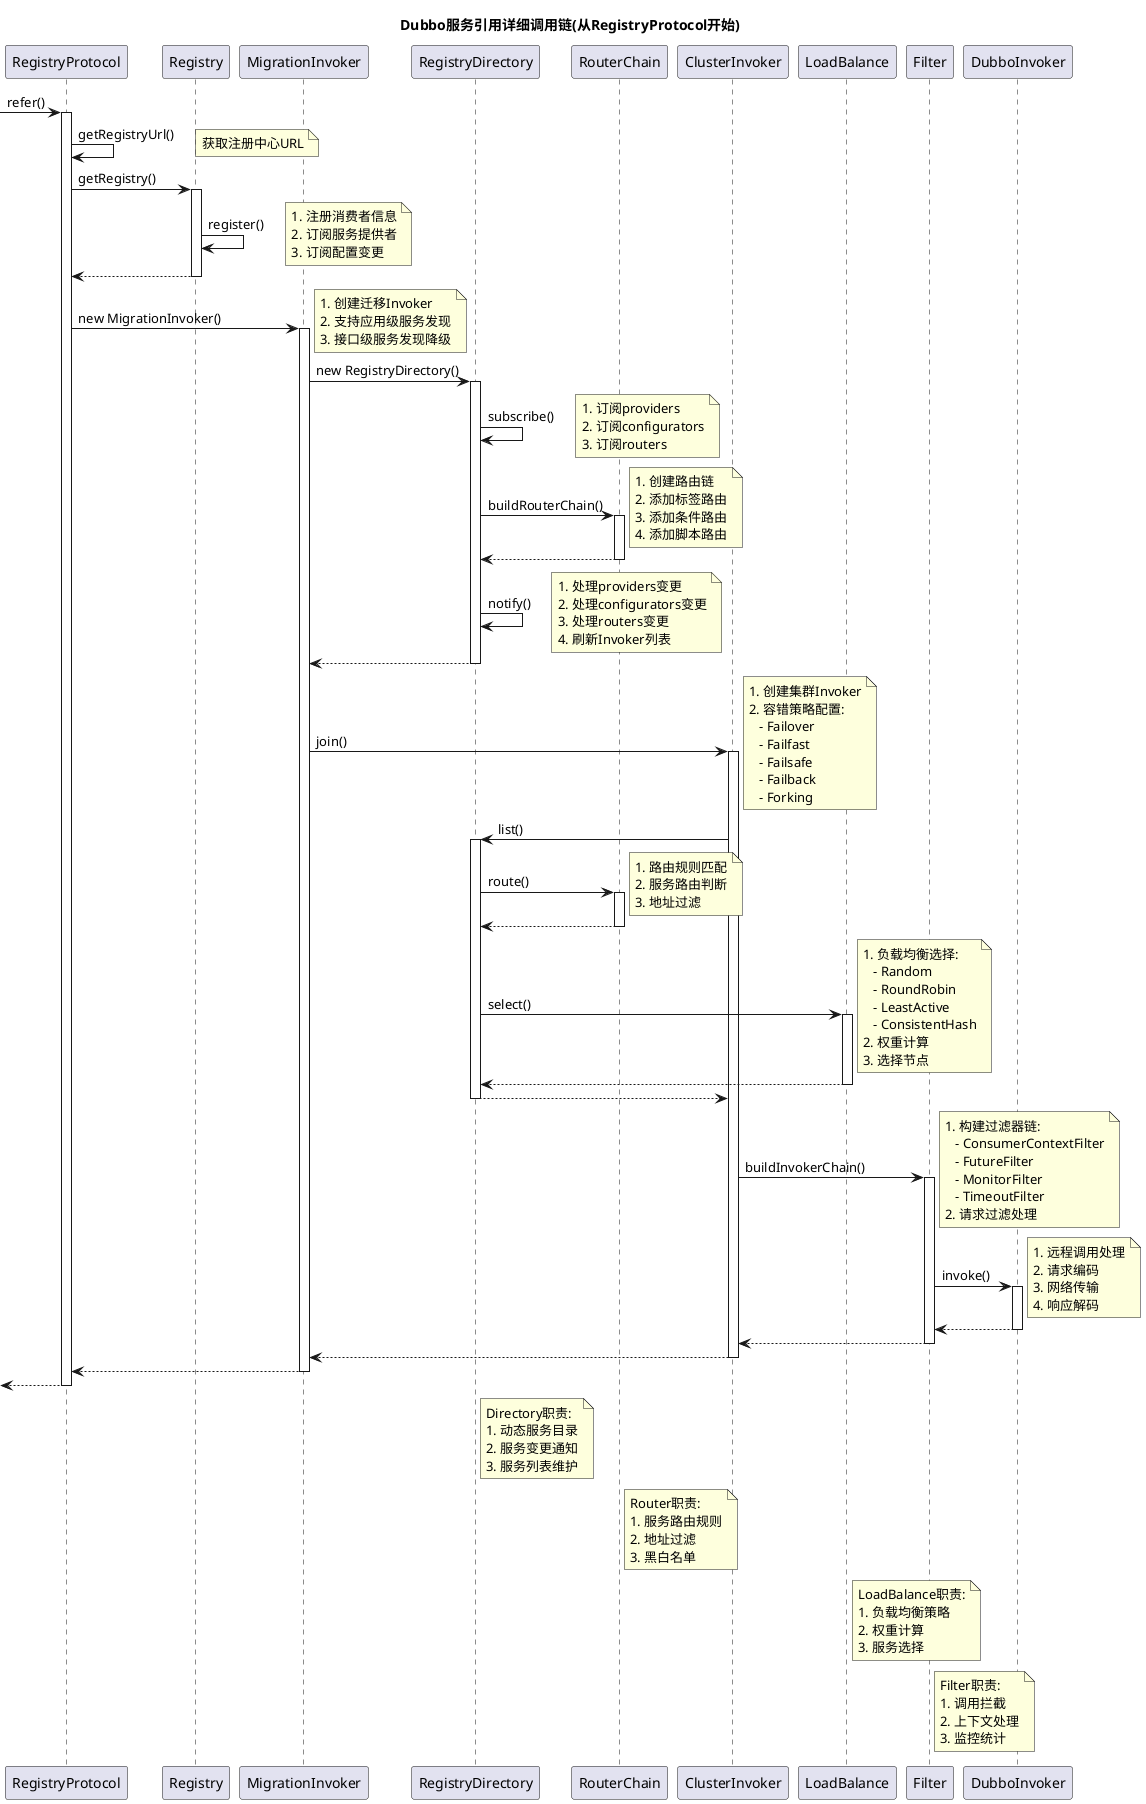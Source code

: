 @startuml
title Dubbo服务引用详细调用链(从RegistryProtocol开始)

participant "RegistryProtocol" as registry
participant "Registry" as reg
participant "MigrationInvoker" as migration
participant "RegistryDirectory" as directory
participant "RouterChain" as router
participant "ClusterInvoker" as cluster
participant "LoadBalance" as loadBalance
participant "Filter" as filter
participant "DubboInvoker" as invoker

-> registry: refer()
activate registry

registry -> registry: getRegistryUrl()
note right: 获取注册中心URL

registry -> reg: getRegistry()
activate reg

reg -> reg: register()
note right
  1. 注册消费者信息
  2. 订阅服务提供者
  3. 订阅配置变更
end note

reg --> registry
deactivate reg

registry -> migration: new MigrationInvoker()
activate migration
note right
  1. 创建迁移Invoker
  2. 支持应用级服务发现
  3. 接口级服务发现降级
end note

migration -> directory: new RegistryDirectory()
activate directory

directory -> directory: subscribe()
note right
  1. 订阅providers
  2. 订阅configurators
  3. 订阅routers
end note

directory -> router: buildRouterChain()
activate router
note right
  1. 创建路由链
  2. 添加标签路由
  3. 添加条件路由
  4. 添加脚本路由
end note

router --> directory
deactivate router

directory -> directory: notify()
note right
  1. 处理providers变更
  2. 处理configurators变更
  3. 处理routers变更
  4. 刷新Invoker列表
end note

directory --> migration
deactivate directory

migration -> cluster: join()
activate cluster
note right
  1. 创建集群Invoker
  2. 容错策略配置:
     - Failover
     - Failfast
     - Failsafe
     - Failback
     - Forking
end note

cluster -> directory: list()
activate directory

directory -> router: route()
activate router
note right
  1. 路由规则匹配
  2. 服务路由判断
  3. 地址过滤
end note

router --> directory
deactivate router

directory -> loadBalance: select()
activate loadBalance
note right
  1. 负载均衡选择:
     - Random
     - RoundRobin
     - LeastActive
     - ConsistentHash
  2. 权重计算
  3. 选择节点
end note

loadBalance --> directory
deactivate loadBalance

directory --> cluster
deactivate directory

cluster -> filter: buildInvokerChain()
activate filter
note right
  1. 构建过滤器链:
     - ConsumerContextFilter
     - FutureFilter
     - MonitorFilter
     - TimeoutFilter
  2. 请求过滤处理
end note

filter -> invoker: invoke()
activate invoker
note right
  1. 远程调用处理
  2. 请求编码
  3. 网络传输
  4. 响应解码
end note

invoker --> filter
deactivate invoker

filter --> cluster
deactivate filter

cluster --> migration
deactivate cluster

migration --> registry
deactivate migration

<-- registry
deactivate registry

note right of directory
  Directory职责:
  1. 动态服务目录
  2. 服务变更通知
  3. 服务列表维护
end note

note right of router
  Router职责:
  1. 服务路由规则
  2. 地址过滤
  3. 黑白名单
end note

note right of loadBalance
  LoadBalance职责:
  1. 负载均衡策略
  2. 权重计算
  3. 服务选择
end note

note right of filter
  Filter职责:
  1. 调用拦截
  2. 上下文处理
  3. 监控统计
end note

@enduml